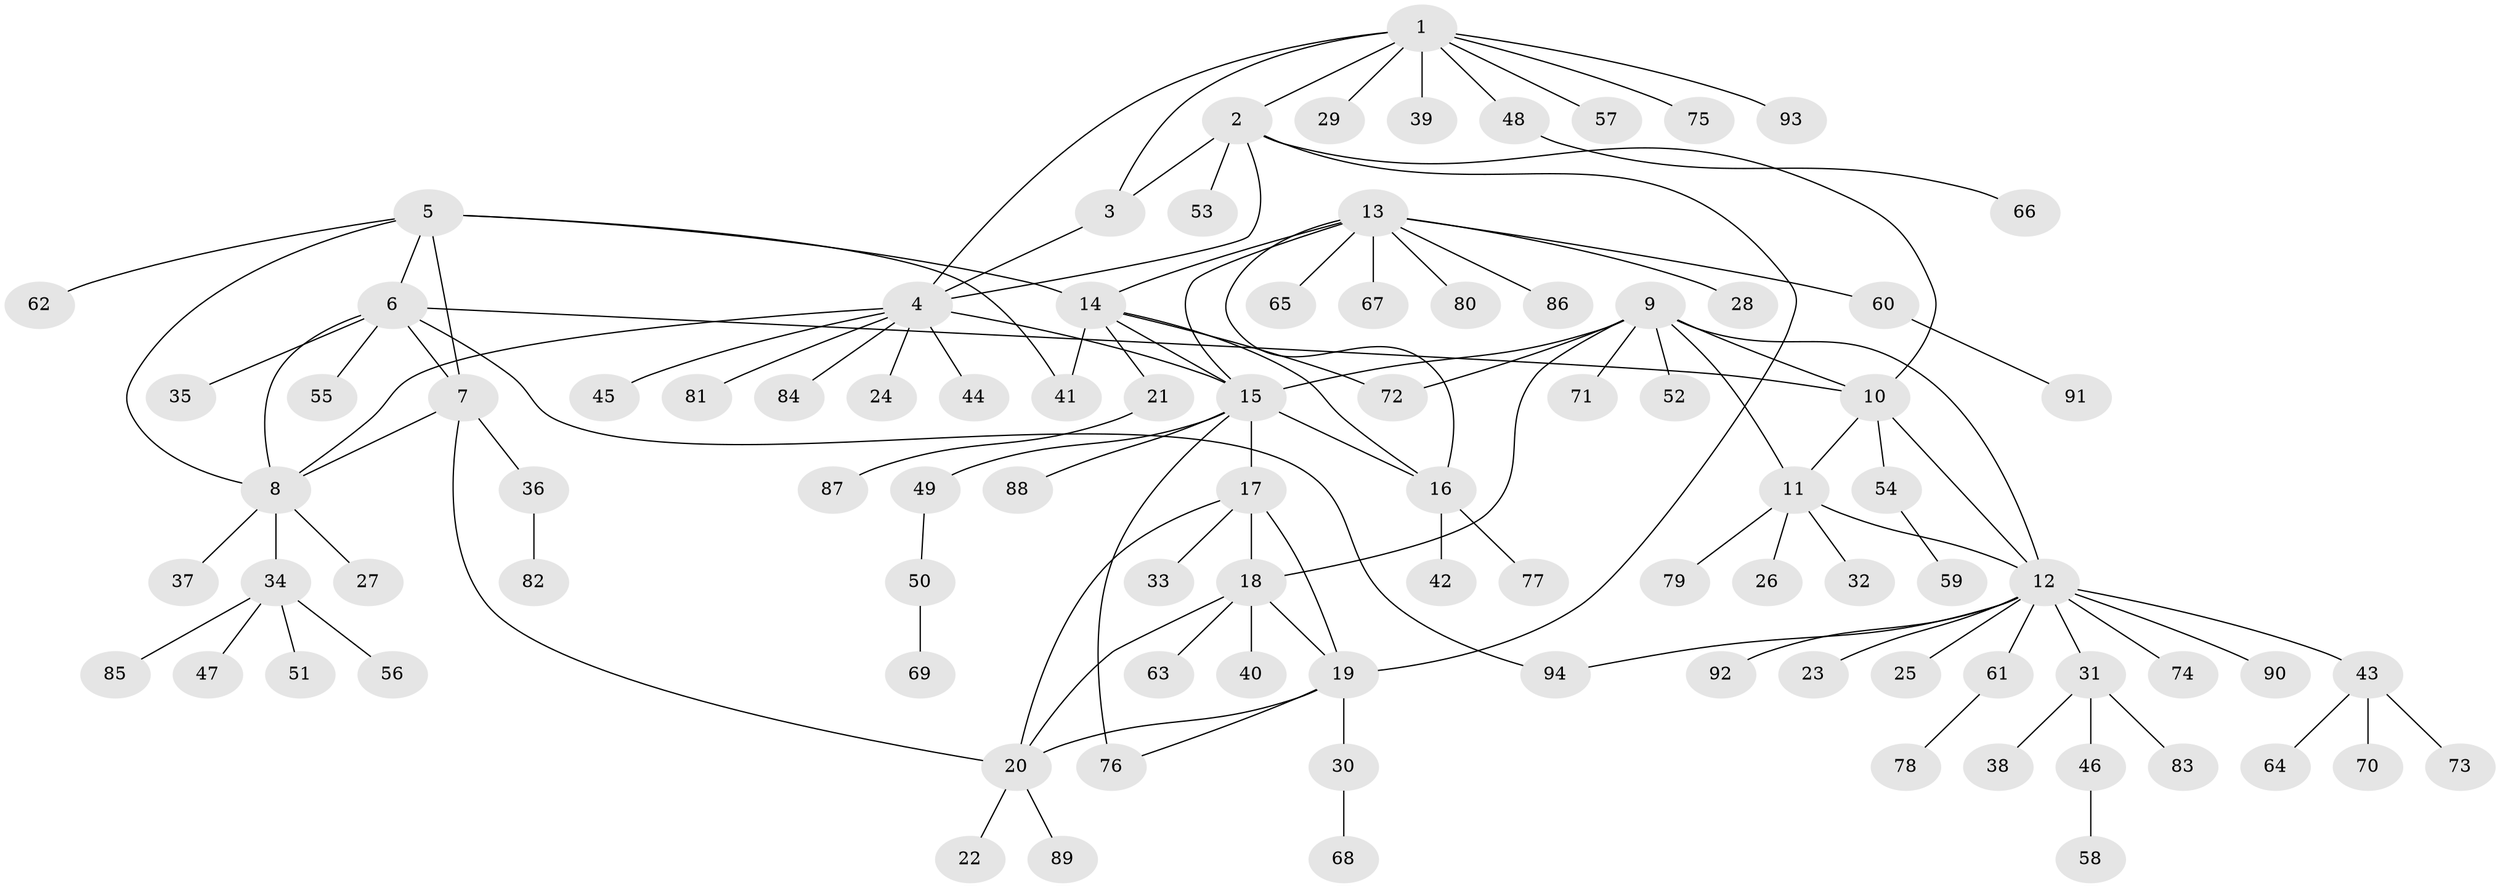 // Generated by graph-tools (version 1.1) at 2025/37/03/09/25 02:37:23]
// undirected, 94 vertices, 118 edges
graph export_dot {
graph [start="1"]
  node [color=gray90,style=filled];
  1;
  2;
  3;
  4;
  5;
  6;
  7;
  8;
  9;
  10;
  11;
  12;
  13;
  14;
  15;
  16;
  17;
  18;
  19;
  20;
  21;
  22;
  23;
  24;
  25;
  26;
  27;
  28;
  29;
  30;
  31;
  32;
  33;
  34;
  35;
  36;
  37;
  38;
  39;
  40;
  41;
  42;
  43;
  44;
  45;
  46;
  47;
  48;
  49;
  50;
  51;
  52;
  53;
  54;
  55;
  56;
  57;
  58;
  59;
  60;
  61;
  62;
  63;
  64;
  65;
  66;
  67;
  68;
  69;
  70;
  71;
  72;
  73;
  74;
  75;
  76;
  77;
  78;
  79;
  80;
  81;
  82;
  83;
  84;
  85;
  86;
  87;
  88;
  89;
  90;
  91;
  92;
  93;
  94;
  1 -- 2;
  1 -- 3;
  1 -- 4;
  1 -- 29;
  1 -- 39;
  1 -- 48;
  1 -- 57;
  1 -- 75;
  1 -- 93;
  2 -- 3;
  2 -- 4;
  2 -- 10;
  2 -- 19;
  2 -- 53;
  3 -- 4;
  4 -- 8;
  4 -- 15;
  4 -- 24;
  4 -- 44;
  4 -- 45;
  4 -- 81;
  4 -- 84;
  5 -- 6;
  5 -- 7;
  5 -- 8;
  5 -- 14;
  5 -- 41;
  5 -- 62;
  6 -- 7;
  6 -- 8;
  6 -- 10;
  6 -- 35;
  6 -- 55;
  6 -- 94;
  7 -- 8;
  7 -- 20;
  7 -- 36;
  8 -- 27;
  8 -- 34;
  8 -- 37;
  9 -- 10;
  9 -- 11;
  9 -- 12;
  9 -- 15;
  9 -- 18;
  9 -- 52;
  9 -- 71;
  9 -- 72;
  10 -- 11;
  10 -- 12;
  10 -- 54;
  11 -- 12;
  11 -- 26;
  11 -- 32;
  11 -- 79;
  12 -- 23;
  12 -- 25;
  12 -- 31;
  12 -- 43;
  12 -- 61;
  12 -- 74;
  12 -- 90;
  12 -- 92;
  12 -- 94;
  13 -- 14;
  13 -- 15;
  13 -- 16;
  13 -- 28;
  13 -- 60;
  13 -- 65;
  13 -- 67;
  13 -- 80;
  13 -- 86;
  14 -- 15;
  14 -- 16;
  14 -- 21;
  14 -- 41;
  14 -- 72;
  15 -- 16;
  15 -- 17;
  15 -- 49;
  15 -- 76;
  15 -- 88;
  16 -- 42;
  16 -- 77;
  17 -- 18;
  17 -- 19;
  17 -- 20;
  17 -- 33;
  18 -- 19;
  18 -- 20;
  18 -- 40;
  18 -- 63;
  19 -- 20;
  19 -- 30;
  19 -- 76;
  20 -- 22;
  20 -- 89;
  21 -- 87;
  30 -- 68;
  31 -- 38;
  31 -- 46;
  31 -- 83;
  34 -- 47;
  34 -- 51;
  34 -- 56;
  34 -- 85;
  36 -- 82;
  43 -- 64;
  43 -- 70;
  43 -- 73;
  46 -- 58;
  48 -- 66;
  49 -- 50;
  50 -- 69;
  54 -- 59;
  60 -- 91;
  61 -- 78;
}
